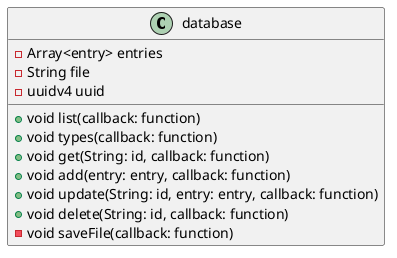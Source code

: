 @startuml
class database {
  - Array<entry> entries
  - String file
  - uuidv4 uuid
  + {method} void list(callback: function)
  + {method} void types(callback: function)
  + {method} void get(String: id, callback: function)
  + {method} void add(entry: entry, callback: function)
  + {method} void update(String: id, entry: entry, callback: function)
  + {method} void delete(String: id, callback: function)
  - {method} void saveFile(callback: function)
}
@enduml